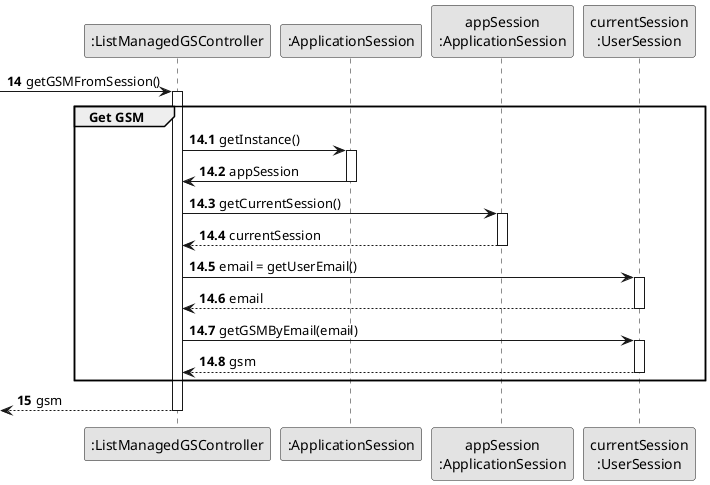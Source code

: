 @startuml
skinparam monochrome true
skinparam packageStyle rectangle
skinparam shadowing false



'hide footbox
participant ":ListManagedGSController" as CTRL
participant ":ApplicationSession" as _APP
participant "appSession\n:ApplicationSession" as APP
participant "currentSession\n:UserSession" as SESSAO

autonumber 14
-> CTRL : getGSMFromSession()
autonumber 14.1
activate CTRL

    group Get GSM
        CTRL -> _APP: getInstance()
        activate _APP
            _APP -> CTRL: appSession
        deactivate _APP

        CTRL -> APP: getCurrentSession()
        activate APP

            APP --> CTRL: currentSession
        deactivate APP

        CTRL -> SESSAO: email = getUserEmail()
        activate SESSAO

            SESSAO --> CTRL: email
        deactivate SESSAO

        CTRL -> SESSAO: getGSMByEmail(email)
        activate SESSAO

            SESSAO --> CTRL : gsm
        deactivate SESSAO
    end
    autonumber 15
    <-- CTRL : gsm
deactivate CTRL

@enduml